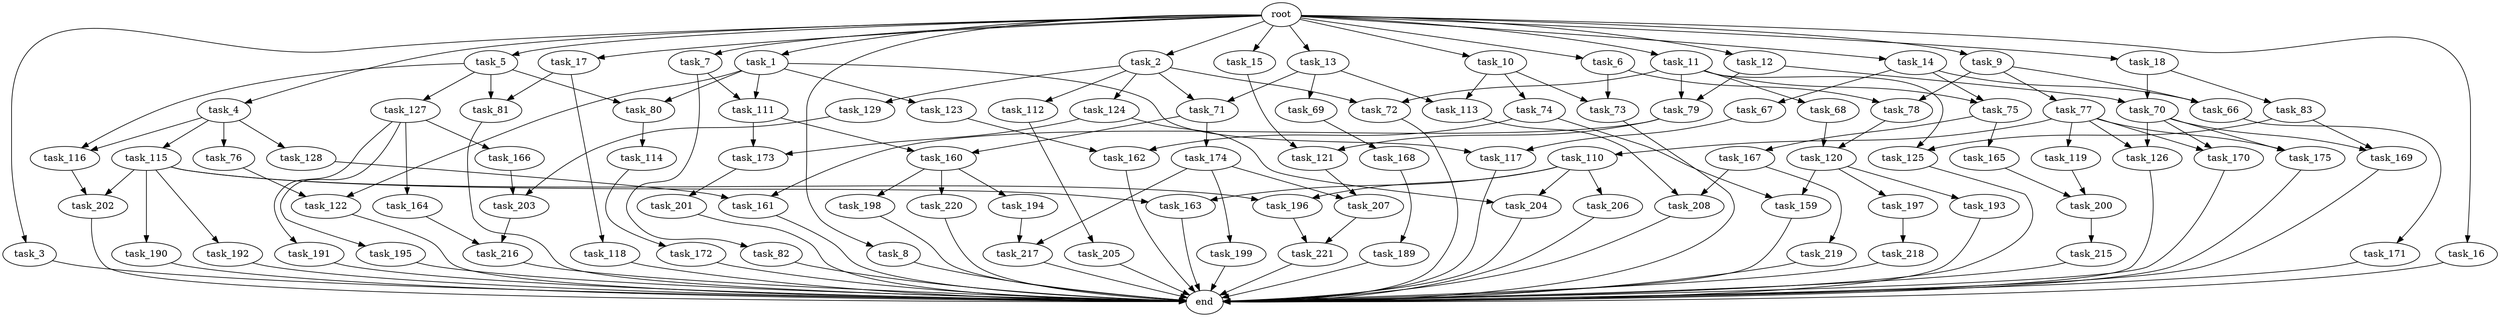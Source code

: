 digraph G {
  root [size="0.000000"];
  task_1 [size="2.048000"];
  task_2 [size="2.048000"];
  task_3 [size="2.048000"];
  task_4 [size="2.048000"];
  task_5 [size="2.048000"];
  task_6 [size="2.048000"];
  task_7 [size="2.048000"];
  task_8 [size="2.048000"];
  task_9 [size="2.048000"];
  task_10 [size="2.048000"];
  task_11 [size="2.048000"];
  task_12 [size="2.048000"];
  task_13 [size="2.048000"];
  task_14 [size="2.048000"];
  task_15 [size="2.048000"];
  task_16 [size="2.048000"];
  task_17 [size="2.048000"];
  task_18 [size="2.048000"];
  task_66 [size="2559800508.416000"];
  task_67 [size="1717986918.400000"];
  task_68 [size="1391569403.904000"];
  task_69 [size="1717986918.400000"];
  task_70 [size="2491081031.680000"];
  task_71 [size="3435973836.800000"];
  task_72 [size="3109556322.304000"];
  task_73 [size="1116691496.960000"];
  task_74 [size="841813590.016000"];
  task_75 [size="3109556322.304000"];
  task_76 [size="154618822.656000"];
  task_77 [size="841813590.016000"];
  task_78 [size="1116691496.960000"];
  task_79 [size="2491081031.680000"];
  task_80 [size="1683627180.032000"];
  task_81 [size="1116691496.960000"];
  task_82 [size="1717986918.400000"];
  task_83 [size="1391569403.904000"];
  task_110 [size="1717986918.400000"];
  task_111 [size="2559800508.416000"];
  task_112 [size="1717986918.400000"];
  task_113 [size="2559800508.416000"];
  task_114 [size="618475290.624000"];
  task_115 [size="154618822.656000"];
  task_116 [size="996432412.672000"];
  task_117 [size="1460288880.640000"];
  task_118 [size="274877906.944000"];
  task_119 [size="1717986918.400000"];
  task_120 [size="1374389534.720000"];
  task_121 [size="2336462209.024000"];
  task_122 [size="996432412.672000"];
  task_123 [size="841813590.016000"];
  task_124 [size="1717986918.400000"];
  task_125 [size="1666447310.848000"];
  task_126 [size="3435973836.800000"];
  task_127 [size="841813590.016000"];
  task_128 [size="154618822.656000"];
  task_129 [size="1717986918.400000"];
  task_159 [size="3435973836.800000"];
  task_160 [size="2817498546.176000"];
  task_161 [size="1786706395.136000"];
  task_162 [size="2336462209.024000"];
  task_163 [size="223338299.392000"];
  task_164 [size="154618822.656000"];
  task_165 [size="1717986918.400000"];
  task_166 [size="154618822.656000"];
  task_167 [size="1717986918.400000"];
  task_168 [size="1391569403.904000"];
  task_169 [size="1992864825.344000"];
  task_170 [size="3435973836.800000"];
  task_171 [size="68719476.736000"];
  task_172 [size="1391569403.904000"];
  task_173 [size="2491081031.680000"];
  task_174 [size="1717986918.400000"];
  task_175 [size="3435973836.800000"];
  task_189 [size="841813590.016000"];
  task_190 [size="154618822.656000"];
  task_191 [size="154618822.656000"];
  task_192 [size="154618822.656000"];
  task_193 [size="1717986918.400000"];
  task_194 [size="1717986918.400000"];
  task_195 [size="154618822.656000"];
  task_196 [size="223338299.392000"];
  task_197 [size="1717986918.400000"];
  task_198 [size="1717986918.400000"];
  task_199 [size="274877906.944000"];
  task_200 [size="1717986918.400000"];
  task_201 [size="154618822.656000"];
  task_202 [size="1872605741.056000"];
  task_203 [size="1529008357.376000"];
  task_204 [size="1460288880.640000"];
  task_205 [size="68719476.736000"];
  task_206 [size="68719476.736000"];
  task_207 [size="893353197.568000"];
  task_208 [size="893353197.568000"];
  task_215 [size="841813590.016000"];
  task_216 [size="2491081031.680000"];
  task_217 [size="1116691496.960000"];
  task_218 [size="618475290.624000"];
  task_219 [size="274877906.944000"];
  task_220 [size="1717986918.400000"];
  task_221 [size="1941325217.792000"];
  end [size="0.000000"];

  root -> task_1 [size="1.000000"];
  root -> task_2 [size="1.000000"];
  root -> task_3 [size="1.000000"];
  root -> task_4 [size="1.000000"];
  root -> task_5 [size="1.000000"];
  root -> task_6 [size="1.000000"];
  root -> task_7 [size="1.000000"];
  root -> task_8 [size="1.000000"];
  root -> task_9 [size="1.000000"];
  root -> task_10 [size="1.000000"];
  root -> task_11 [size="1.000000"];
  root -> task_12 [size="1.000000"];
  root -> task_13 [size="1.000000"];
  root -> task_14 [size="1.000000"];
  root -> task_15 [size="1.000000"];
  root -> task_16 [size="1.000000"];
  root -> task_17 [size="1.000000"];
  root -> task_18 [size="1.000000"];
  task_1 -> task_80 [size="411041792.000000"];
  task_1 -> task_111 [size="411041792.000000"];
  task_1 -> task_117 [size="411041792.000000"];
  task_1 -> task_122 [size="411041792.000000"];
  task_1 -> task_123 [size="411041792.000000"];
  task_2 -> task_71 [size="838860800.000000"];
  task_2 -> task_72 [size="838860800.000000"];
  task_2 -> task_112 [size="838860800.000000"];
  task_2 -> task_124 [size="838860800.000000"];
  task_2 -> task_129 [size="838860800.000000"];
  task_3 -> end [size="1.000000"];
  task_4 -> task_76 [size="75497472.000000"];
  task_4 -> task_115 [size="75497472.000000"];
  task_4 -> task_116 [size="75497472.000000"];
  task_4 -> task_128 [size="75497472.000000"];
  task_5 -> task_80 [size="411041792.000000"];
  task_5 -> task_81 [size="411041792.000000"];
  task_5 -> task_116 [size="411041792.000000"];
  task_5 -> task_127 [size="411041792.000000"];
  task_6 -> task_73 [size="134217728.000000"];
  task_6 -> task_78 [size="134217728.000000"];
  task_7 -> task_82 [size="838860800.000000"];
  task_7 -> task_111 [size="838860800.000000"];
  task_8 -> end [size="1.000000"];
  task_9 -> task_66 [size="411041792.000000"];
  task_9 -> task_77 [size="411041792.000000"];
  task_9 -> task_78 [size="411041792.000000"];
  task_10 -> task_73 [size="411041792.000000"];
  task_10 -> task_74 [size="411041792.000000"];
  task_10 -> task_113 [size="411041792.000000"];
  task_11 -> task_68 [size="679477248.000000"];
  task_11 -> task_72 [size="679477248.000000"];
  task_11 -> task_75 [size="679477248.000000"];
  task_11 -> task_79 [size="679477248.000000"];
  task_11 -> task_125 [size="679477248.000000"];
  task_12 -> task_70 [size="536870912.000000"];
  task_12 -> task_79 [size="536870912.000000"];
  task_13 -> task_69 [size="838860800.000000"];
  task_13 -> task_71 [size="838860800.000000"];
  task_13 -> task_113 [size="838860800.000000"];
  task_14 -> task_66 [size="838860800.000000"];
  task_14 -> task_67 [size="838860800.000000"];
  task_14 -> task_75 [size="838860800.000000"];
  task_15 -> task_121 [size="301989888.000000"];
  task_16 -> end [size="1.000000"];
  task_17 -> task_81 [size="134217728.000000"];
  task_17 -> task_118 [size="134217728.000000"];
  task_18 -> task_70 [size="679477248.000000"];
  task_18 -> task_83 [size="679477248.000000"];
  task_66 -> task_171 [size="33554432.000000"];
  task_67 -> task_117 [size="301989888.000000"];
  task_68 -> task_120 [size="536870912.000000"];
  task_69 -> task_168 [size="679477248.000000"];
  task_70 -> task_126 [size="838860800.000000"];
  task_70 -> task_169 [size="838860800.000000"];
  task_70 -> task_170 [size="838860800.000000"];
  task_70 -> task_175 [size="838860800.000000"];
  task_71 -> task_160 [size="838860800.000000"];
  task_71 -> task_174 [size="838860800.000000"];
  task_72 -> end [size="1.000000"];
  task_73 -> end [size="1.000000"];
  task_74 -> task_159 [size="838860800.000000"];
  task_74 -> task_162 [size="838860800.000000"];
  task_75 -> task_165 [size="838860800.000000"];
  task_75 -> task_167 [size="838860800.000000"];
  task_76 -> task_122 [size="75497472.000000"];
  task_77 -> task_110 [size="838860800.000000"];
  task_77 -> task_119 [size="838860800.000000"];
  task_77 -> task_126 [size="838860800.000000"];
  task_77 -> task_170 [size="838860800.000000"];
  task_77 -> task_175 [size="838860800.000000"];
  task_78 -> task_120 [size="134217728.000000"];
  task_79 -> task_121 [size="838860800.000000"];
  task_79 -> task_161 [size="838860800.000000"];
  task_80 -> task_114 [size="301989888.000000"];
  task_81 -> end [size="1.000000"];
  task_82 -> end [size="1.000000"];
  task_83 -> task_125 [size="134217728.000000"];
  task_83 -> task_169 [size="134217728.000000"];
  task_110 -> task_163 [size="33554432.000000"];
  task_110 -> task_196 [size="33554432.000000"];
  task_110 -> task_204 [size="33554432.000000"];
  task_110 -> task_206 [size="33554432.000000"];
  task_111 -> task_160 [size="536870912.000000"];
  task_111 -> task_173 [size="536870912.000000"];
  task_112 -> task_205 [size="33554432.000000"];
  task_113 -> task_208 [size="301989888.000000"];
  task_114 -> task_172 [size="679477248.000000"];
  task_115 -> task_163 [size="75497472.000000"];
  task_115 -> task_190 [size="75497472.000000"];
  task_115 -> task_192 [size="75497472.000000"];
  task_115 -> task_196 [size="75497472.000000"];
  task_115 -> task_202 [size="75497472.000000"];
  task_116 -> task_202 [size="838860800.000000"];
  task_117 -> end [size="1.000000"];
  task_118 -> end [size="1.000000"];
  task_119 -> task_200 [size="301989888.000000"];
  task_120 -> task_159 [size="838860800.000000"];
  task_120 -> task_193 [size="838860800.000000"];
  task_120 -> task_197 [size="838860800.000000"];
  task_121 -> task_207 [size="301989888.000000"];
  task_122 -> end [size="1.000000"];
  task_123 -> task_162 [size="301989888.000000"];
  task_124 -> task_173 [size="679477248.000000"];
  task_124 -> task_204 [size="679477248.000000"];
  task_125 -> end [size="1.000000"];
  task_126 -> end [size="1.000000"];
  task_127 -> task_164 [size="75497472.000000"];
  task_127 -> task_166 [size="75497472.000000"];
  task_127 -> task_191 [size="75497472.000000"];
  task_127 -> task_195 [size="75497472.000000"];
  task_128 -> task_161 [size="33554432.000000"];
  task_129 -> task_203 [size="209715200.000000"];
  task_159 -> end [size="1.000000"];
  task_160 -> task_194 [size="838860800.000000"];
  task_160 -> task_198 [size="838860800.000000"];
  task_160 -> task_220 [size="838860800.000000"];
  task_161 -> end [size="1.000000"];
  task_162 -> end [size="1.000000"];
  task_163 -> end [size="1.000000"];
  task_164 -> task_216 [size="679477248.000000"];
  task_165 -> task_200 [size="536870912.000000"];
  task_166 -> task_203 [size="536870912.000000"];
  task_167 -> task_208 [size="134217728.000000"];
  task_167 -> task_219 [size="134217728.000000"];
  task_168 -> task_189 [size="411041792.000000"];
  task_169 -> end [size="1.000000"];
  task_170 -> end [size="1.000000"];
  task_171 -> end [size="1.000000"];
  task_172 -> end [size="1.000000"];
  task_173 -> task_201 [size="75497472.000000"];
  task_174 -> task_199 [size="134217728.000000"];
  task_174 -> task_207 [size="134217728.000000"];
  task_174 -> task_217 [size="134217728.000000"];
  task_175 -> end [size="1.000000"];
  task_189 -> end [size="1.000000"];
  task_190 -> end [size="1.000000"];
  task_191 -> end [size="1.000000"];
  task_192 -> end [size="1.000000"];
  task_193 -> end [size="1.000000"];
  task_194 -> task_217 [size="411041792.000000"];
  task_195 -> end [size="1.000000"];
  task_196 -> task_221 [size="411041792.000000"];
  task_197 -> task_218 [size="301989888.000000"];
  task_198 -> end [size="1.000000"];
  task_199 -> end [size="1.000000"];
  task_200 -> task_215 [size="411041792.000000"];
  task_201 -> end [size="1.000000"];
  task_202 -> end [size="1.000000"];
  task_203 -> task_216 [size="536870912.000000"];
  task_204 -> end [size="1.000000"];
  task_205 -> end [size="1.000000"];
  task_206 -> end [size="1.000000"];
  task_207 -> task_221 [size="536870912.000000"];
  task_208 -> end [size="1.000000"];
  task_215 -> end [size="1.000000"];
  task_216 -> end [size="1.000000"];
  task_217 -> end [size="1.000000"];
  task_218 -> end [size="1.000000"];
  task_219 -> end [size="1.000000"];
  task_220 -> end [size="1.000000"];
  task_221 -> end [size="1.000000"];
}
